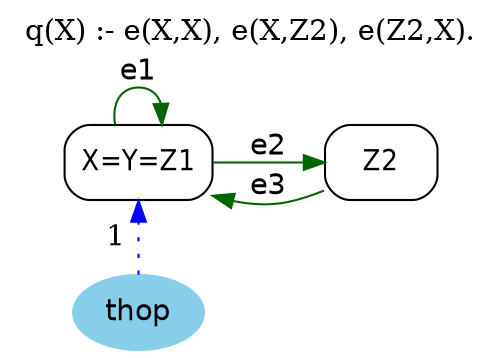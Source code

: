 digraph G {
	graph [bb="0,0,205,164",
		label="q(X) :- e(X,X), e(X,Z2), e(Z2,X).",
		labelloc=t,
		lheight=0.21,
		lp="102.5,152.5",
		lwidth=2.62,
		rankdir=LR
	];
	node [label="\N"];
	X	 [fontname="Helvetica-Narrow",
		height=0.5,
		label="X=Y=Z1",
		pos="49.5,90",
		shape=box,
		style=rounded,
		width=0.94444];
	X -> X	 [color=darkgreen,
		fontname=helvetica,
		label=e1,
		lp="49.5,133.5",
		pos="e,60.354,108.15 38.646,108.15 36.976,117.54 40.594,126 49.5,126 54.927,126 58.391,122.86 59.891,118.28"];
	Z2	 [fontname="Helvetica-Narrow",
		height=0.5,
		pos="162.5,90",
		shape=box,
		style=rounded,
		width=0.75];
	X -> Z2	 [color=darkgreen,
		fontname=helvetica,
		label=e2,
		lp="109.5,97.5",
		pos="e,135.21,90 83.71,90 96.73,90 111.63,90 124.94,90"];
	Z2 -> X	 [color=darkgreen,
		fontname=helvetica,
		label=e3,
		lp="109.5,78.5",
		pos="e,83.509,73.949 135.45,76.541 129.66,74.245 123.48,72.212 117.5,71 109.64,69.409 101.36,69.871 93.391,71.44"];
	thop	 [color=skyblue,
		fillcolor=skyblue,
		fontname=helvetica,
		height=0.5,
		pos="49.5,18",
		shape=oval,
		style="filled,rounded",
		width=0.79437];
	thop -> X	 [color=blue,
		constraint=false,
		label=1,
		lp="39,54",
		pos="e,49.5,71.587 49.5,36.169 49.5,43.869 49.5,53.026 49.5,61.583",
		style=dotted];
}
